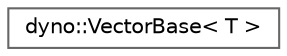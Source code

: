 digraph "Graphical Class Hierarchy"
{
 // LATEX_PDF_SIZE
  bgcolor="transparent";
  edge [fontname=Helvetica,fontsize=10,labelfontname=Helvetica,labelfontsize=10];
  node [fontname=Helvetica,fontsize=10,shape=box,height=0.2,width=0.4];
  rankdir="LR";
  Node0 [id="Node000000",label="dyno::VectorBase\< T \>",height=0.2,width=0.4,color="grey40", fillcolor="white", style="filled",URL="$classdyno_1_1_vector_base.html",tooltip=" "];
}
